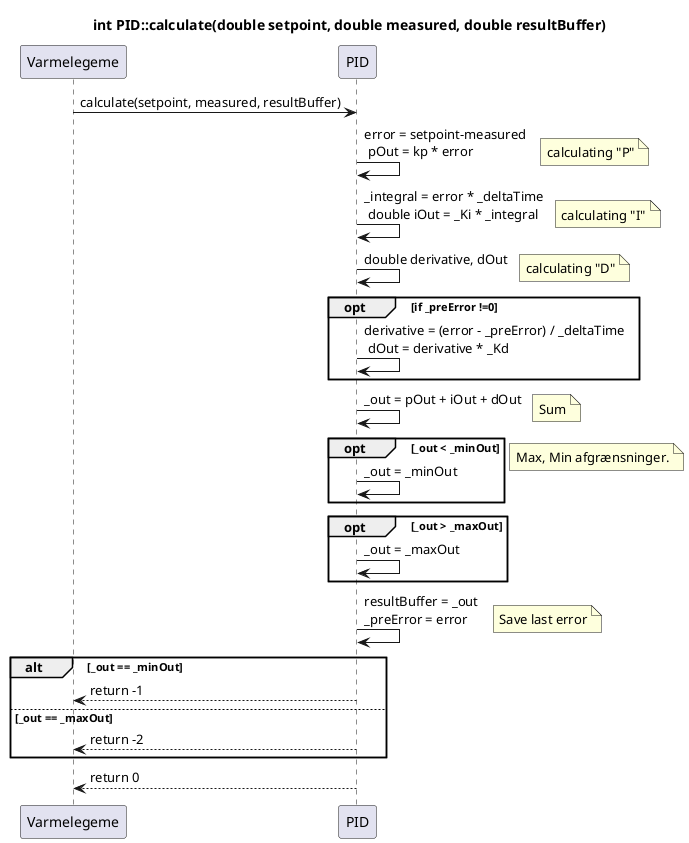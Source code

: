 @startuml PID_calculate
title int PID::calculate(double setpoint, double measured, double resultBuffer)

participant Varmelegeme
participant PID


Varmelegeme -> PID : calculate(setpoint, measured, resultBuffer)
PID -> PID : error = setpoint-measured \n pOut = kp * error
note right : calculating "P"

PID -> PID : _integral = error * _deltaTime\n double iOut = _Ki * _integral
note right : calculating "I"


PID -> PID : double derivative, dOut
note right : calculating "D"

opt if _preError !=0
    PID -> PID : derivative = (error - _preError) / _deltaTime \n dOut = derivative * _Kd
end


PID -> PID : _out = pOut + iOut + dOut
note right : Sum

opt _out < _minOut
    PID -> PID : _out = _minOut
end
note right : Max, Min afgrænsninger.
opt _out > _maxOut
    PID -> PID : _out = _maxOut
end

PID -> PID : resultBuffer = _out \n_preError = error
note right : Save last error

alt _out == _minOut
PID --> Varmelegeme : return -1
else _out == _maxOut
PID --> Varmelegeme : return -2
end
PID --> Varmelegeme : return 0

@enduml